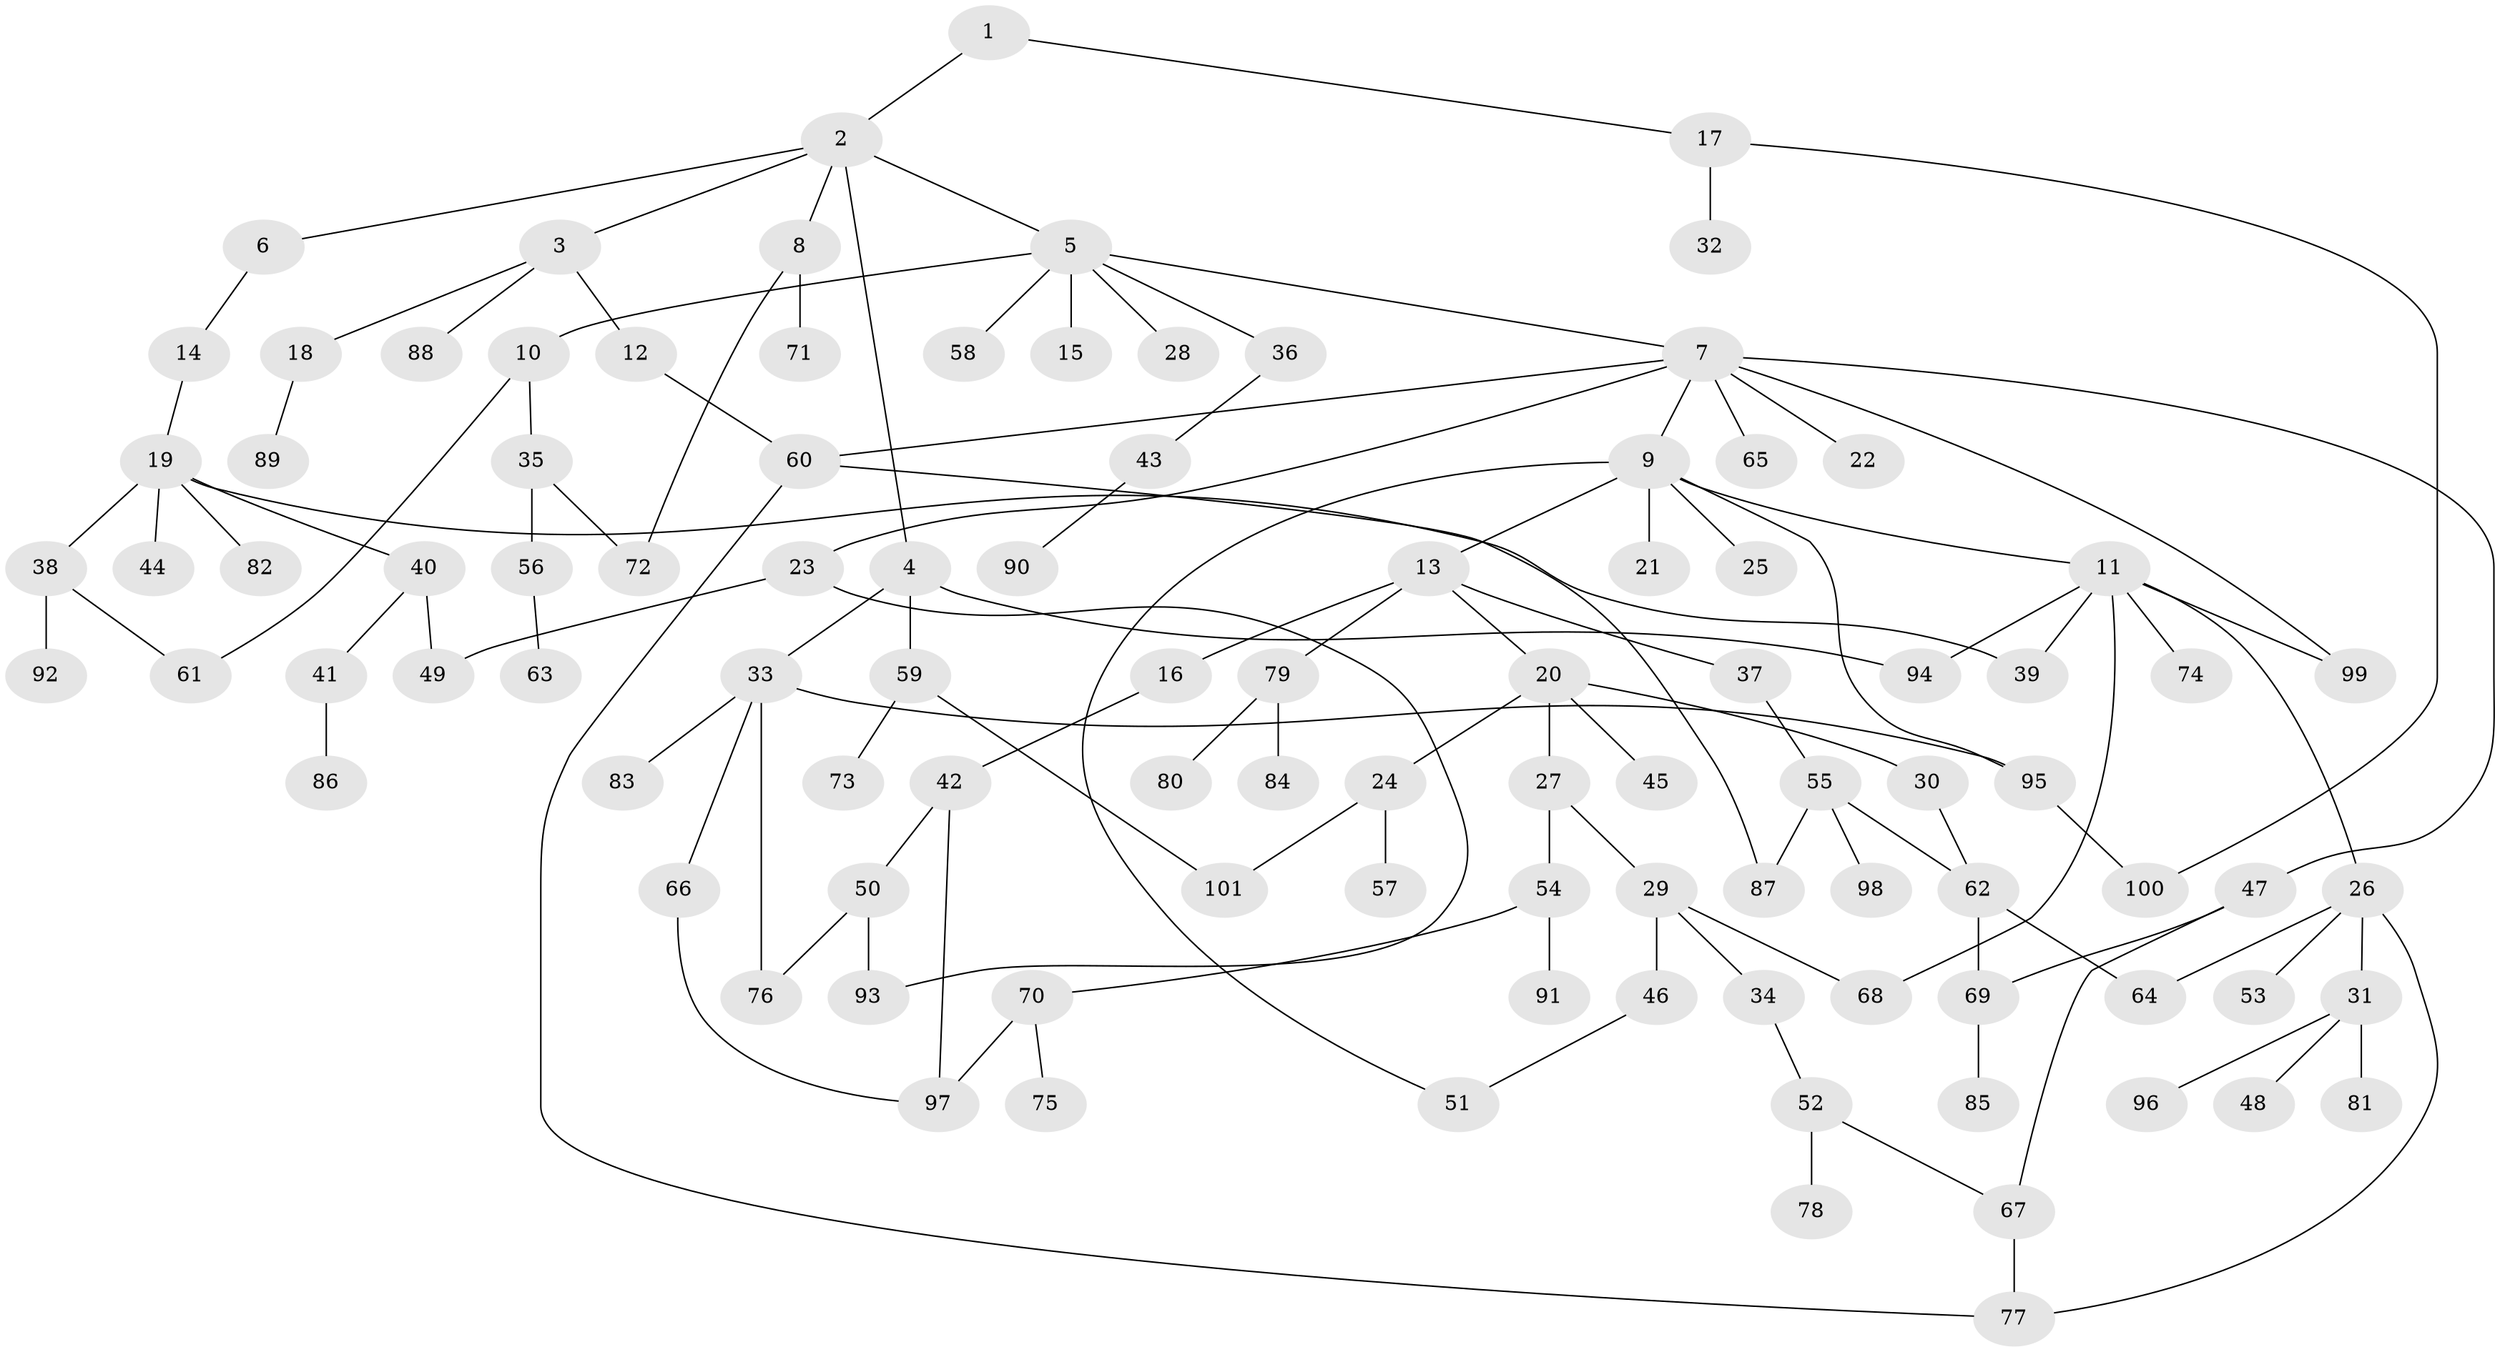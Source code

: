// Generated by graph-tools (version 1.1) at 2025/49/03/09/25 03:49:21]
// undirected, 101 vertices, 123 edges
graph export_dot {
graph [start="1"]
  node [color=gray90,style=filled];
  1;
  2;
  3;
  4;
  5;
  6;
  7;
  8;
  9;
  10;
  11;
  12;
  13;
  14;
  15;
  16;
  17;
  18;
  19;
  20;
  21;
  22;
  23;
  24;
  25;
  26;
  27;
  28;
  29;
  30;
  31;
  32;
  33;
  34;
  35;
  36;
  37;
  38;
  39;
  40;
  41;
  42;
  43;
  44;
  45;
  46;
  47;
  48;
  49;
  50;
  51;
  52;
  53;
  54;
  55;
  56;
  57;
  58;
  59;
  60;
  61;
  62;
  63;
  64;
  65;
  66;
  67;
  68;
  69;
  70;
  71;
  72;
  73;
  74;
  75;
  76;
  77;
  78;
  79;
  80;
  81;
  82;
  83;
  84;
  85;
  86;
  87;
  88;
  89;
  90;
  91;
  92;
  93;
  94;
  95;
  96;
  97;
  98;
  99;
  100;
  101;
  1 -- 2;
  1 -- 17;
  2 -- 3;
  2 -- 4;
  2 -- 5;
  2 -- 6;
  2 -- 8;
  3 -- 12;
  3 -- 18;
  3 -- 88;
  4 -- 33;
  4 -- 59;
  4 -- 94;
  5 -- 7;
  5 -- 10;
  5 -- 15;
  5 -- 28;
  5 -- 36;
  5 -- 58;
  6 -- 14;
  7 -- 9;
  7 -- 22;
  7 -- 23;
  7 -- 47;
  7 -- 65;
  7 -- 60;
  7 -- 99;
  8 -- 71;
  8 -- 72;
  9 -- 11;
  9 -- 13;
  9 -- 21;
  9 -- 25;
  9 -- 95;
  9 -- 51;
  10 -- 35;
  10 -- 61;
  11 -- 26;
  11 -- 74;
  11 -- 94;
  11 -- 99;
  11 -- 68;
  11 -- 39;
  12 -- 60;
  13 -- 16;
  13 -- 20;
  13 -- 37;
  13 -- 79;
  14 -- 19;
  16 -- 42;
  17 -- 32;
  17 -- 100;
  18 -- 89;
  19 -- 38;
  19 -- 39;
  19 -- 40;
  19 -- 44;
  19 -- 82;
  20 -- 24;
  20 -- 27;
  20 -- 30;
  20 -- 45;
  23 -- 49;
  23 -- 93;
  24 -- 57;
  24 -- 101;
  26 -- 31;
  26 -- 53;
  26 -- 77;
  26 -- 64;
  27 -- 29;
  27 -- 54;
  29 -- 34;
  29 -- 46;
  29 -- 68;
  30 -- 62;
  31 -- 48;
  31 -- 81;
  31 -- 96;
  33 -- 66;
  33 -- 83;
  33 -- 76;
  33 -- 95;
  34 -- 52;
  35 -- 56;
  35 -- 72;
  36 -- 43;
  37 -- 55;
  38 -- 61;
  38 -- 92;
  40 -- 41;
  40 -- 49;
  41 -- 86;
  42 -- 50;
  42 -- 97;
  43 -- 90;
  46 -- 51;
  47 -- 67;
  47 -- 69;
  50 -- 76;
  50 -- 93;
  52 -- 67;
  52 -- 78;
  54 -- 70;
  54 -- 91;
  55 -- 62;
  55 -- 98;
  55 -- 87;
  56 -- 63;
  59 -- 73;
  59 -- 101;
  60 -- 87;
  60 -- 77;
  62 -- 64;
  62 -- 69;
  66 -- 97;
  67 -- 77;
  69 -- 85;
  70 -- 75;
  70 -- 97;
  79 -- 80;
  79 -- 84;
  95 -- 100;
}
